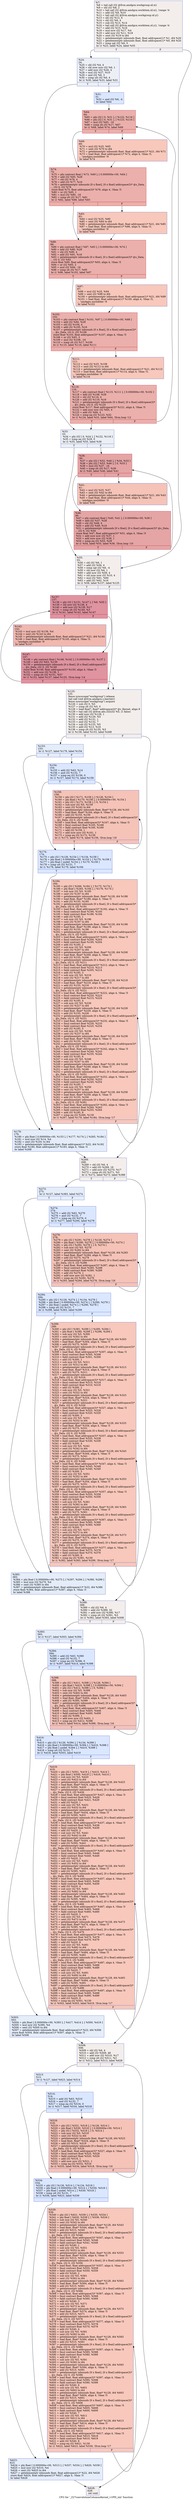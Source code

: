 digraph "CFG for '_Z27convolutionColumnsKernel_v1PfS_iiiii' function" {
	label="CFG for '_Z27convolutionColumnsKernel_v1PfS_iiiii' function";

	Node0x6217660 [shape=record,color="#3d50c3ff", style=filled, fillcolor="#e5d8d170",label="{%7:\l  %8 = tail call i32 @llvm.amdgcn.workgroup.id.x()\l  %9 = shl i32 %8, 2\l  %10 = tail call i32 @llvm.amdgcn.workitem.id.x(), !range !4\l  %11 = add i32 %9, %10\l  %12 = tail call i32 @llvm.amdgcn.workgroup.id.y()\l  %13 = shl i32 %12, 6\l  %14 = shl i32 %6, 4\l  %15 = sub i32 %13, %14\l  %16 = tail call i32 @llvm.amdgcn.workitem.id.y(), !range !4\l  %17 = add i32 %15, %16\l  %18 = mul nsw i32 %17, %4\l  %19 = add nsw i32 %11, %18\l  %20 = sext i32 %19 to i64\l  %21 = getelementptr inbounds float, float addrspace(1)* %1, i64 %20\l  %22 = getelementptr inbounds float, float addrspace(1)* %0, i64 %20\l  %23 = icmp sgt i32 %6, 0\l  br i1 %23, label %24, label %55\l|{<s0>T|<s1>F}}"];
	Node0x6217660:s0 -> Node0x62197a0;
	Node0x6217660:s1 -> Node0x6219830;
	Node0x62197a0 [shape=record,color="#3d50c3ff", style=filled, fillcolor="#d4dbe670",label="{%24:\l24:                                               \l  %25 = shl i32 %4, 4\l  %26 = shl nuw nsw i32 %6, 1\l  %27 = add nsw i32 %26, 4\l  %28 = mul i32 %27, %10\l  %29 = and i32 %6, 3\l  %30 = icmp ult i32 %6, 4\l  br i1 %30, label %33, label %31\l|{<s0>T|<s1>F}}"];
	Node0x62197a0:s0 -> Node0x6219d30;
	Node0x62197a0:s1 -> Node0x6219d80;
	Node0x6219d80 [shape=record,color="#3d50c3ff", style=filled, fillcolor="#aec9fc70",label="{%31:\l31:                                               \l  %32 = and i32 %6, -4\l  br label %64\l}"];
	Node0x6219d80 -> Node0x6219330;
	Node0x6219d30 [shape=record,color="#3d50c3ff", style=filled, fillcolor="#d4dbe670",label="{%33:\l33:                                               \l  %34 = phi i32 [ 0, %24 ], [ %122, %116 ]\l  %35 = icmp eq i32 %29, 0\l  br i1 %35, label %55, label %36\l|{<s0>T|<s1>F}}"];
	Node0x6219d30:s0 -> Node0x6219830;
	Node0x6219d30:s1 -> Node0x621a360;
	Node0x621a360 [shape=record,color="#b70d28ff", style=filled, fillcolor="#c5333470",label="{%36:\l36:                                               \l  %37 = phi i32 [ %52, %46 ], [ %34, %33 ]\l  %38 = phi i32 [ %53, %46 ], [ 0, %33 ]\l  %39 = mul i32 %37, -16\l  %40 = icmp slt i32 %17, %39\l  br i1 %40, label %46, label %41\l|{<s0>T|<s1>F}}"];
	Node0x621a360:s0 -> Node0x621a4d0;
	Node0x621a360:s1 -> Node0x621a880;
	Node0x621a880 [shape=record,color="#3d50c3ff", style=filled, fillcolor="#e8765c70",label="{%41:\l41:                                               \l  %42 = mul i32 %25, %37\l  %43 = sext i32 %42 to i64\l  %44 = getelementptr inbounds float, float addrspace(1)* %21, i64 %43\l  %45 = load float, float addrspace(1)* %44, align 4, !tbaa !5,\l... !amdgpu.noclobber !9\l  br label %46\l}"];
	Node0x621a880 -> Node0x621a4d0;
	Node0x621a4d0 [shape=record,color="#b70d28ff", style=filled, fillcolor="#c5333470",label="{%46:\l46:                                               \l  %47 = phi contract float [ %45, %41 ], [ 0.000000e+00, %36 ]\l  %48 = add i32 %37, %28\l  %49 = shl i32 %48, 4\l  %50 = add i32 %49, %16\l  %51 = getelementptr inbounds [0 x float], [0 x float] addrspace(3)* @s_Data,\l... i32 0, i32 %50\l  store float %47, float addrspace(3)* %51, align 4, !tbaa !5\l  %52 = add nuw nsw i32 %37, 1\l  %53 = add nuw nsw i32 %38, 1\l  %54 = icmp eq i32 %53, %29\l  br i1 %54, label %55, label %36, !llvm.loop !10\l|{<s0>T|<s1>F}}"];
	Node0x621a4d0:s0 -> Node0x6219830;
	Node0x621a4d0:s1 -> Node0x621a360;
	Node0x6219830 [shape=record,color="#3d50c3ff", style=filled, fillcolor="#e5d8d170",label="{%55:\l55:                                               \l  %56 = shl i32 %6, 1\l  %57 = add i32 %56, 4\l  %58 = icmp sgt i32 %6, -4\l  %59 = shl nsw i32 %6, 1\l  %60 = add nsw i32 %59, 4\l  %61 = shl nuw nsw i32 %10, 4\l  %62 = mul i32 %61, %60\l  %63 = add i32 %62, %16\l  br i1 %58, label %137, label %125\l|{<s0>T|<s1>F}}"];
	Node0x6219830:s0 -> Node0x621caa0;
	Node0x6219830:s1 -> Node0x621caf0;
	Node0x6219330 [shape=record,color="#b70d28ff", style=filled, fillcolor="#d24b4070",label="{%64:\l64:                                               \l  %65 = phi i32 [ 0, %31 ], [ %122, %116 ]\l  %66 = phi i32 [ 0, %31 ], [ %123, %116 ]\l  %67 = mul i32 %65, -16\l  %68 = icmp slt i32 %17, %67\l  br i1 %68, label %74, label %69\l|{<s0>T|<s1>F}}"];
	Node0x6219330:s0 -> Node0x621d0d0;
	Node0x6219330:s1 -> Node0x621d160;
	Node0x621d160 [shape=record,color="#3d50c3ff", style=filled, fillcolor="#ed836670",label="{%69:\l69:                                               \l  %70 = mul i32 %25, %65\l  %71 = sext i32 %70 to i64\l  %72 = getelementptr inbounds float, float addrspace(1)* %21, i64 %71\l  %73 = load float, float addrspace(1)* %72, align 4, !tbaa !5,\l... !amdgpu.noclobber !9\l  br label %74\l}"];
	Node0x621d160 -> Node0x621d0d0;
	Node0x621d0d0 [shape=record,color="#b70d28ff", style=filled, fillcolor="#d24b4070",label="{%74:\l74:                                               \l  %75 = phi contract float [ %73, %69 ], [ 0.000000e+00, %64 ]\l  %76 = add i32 %65, %28\l  %77 = shl i32 %76, 4\l  %78 = add i32 %77, %16\l  %79 = getelementptr inbounds [0 x float], [0 x float] addrspace(3)* @s_Data,\l... i32 0, i32 %78\l  store float %75, float addrspace(3)* %79, align 4, !tbaa !5\l  %80 = or i32 %65, 1\l  %81 = mul i32 %80, -16\l  %82 = icmp slt i32 %17, %81\l  br i1 %82, label %88, label %83\l|{<s0>T|<s1>F}}"];
	Node0x621d0d0:s0 -> Node0x621e090;
	Node0x621d0d0:s1 -> Node0x621e0e0;
	Node0x621e0e0 [shape=record,color="#3d50c3ff", style=filled, fillcolor="#ed836670",label="{%83:\l83:                                               \l  %84 = mul i32 %25, %80\l  %85 = sext i32 %84 to i64\l  %86 = getelementptr inbounds float, float addrspace(1)* %21, i64 %85\l  %87 = load float, float addrspace(1)* %86, align 4, !tbaa !5,\l... !amdgpu.noclobber !9\l  br label %88\l}"];
	Node0x621e0e0 -> Node0x621e090;
	Node0x621e090 [shape=record,color="#b70d28ff", style=filled, fillcolor="#d24b4070",label="{%88:\l88:                                               \l  %89 = phi contract float [ %87, %83 ], [ 0.000000e+00, %74 ]\l  %90 = add i32 %80, %28\l  %91 = shl i32 %90, 4\l  %92 = add i32 %91, %16\l  %93 = getelementptr inbounds [0 x float], [0 x float] addrspace(3)* @s_Data,\l... i32 0, i32 %92\l  store float %89, float addrspace(3)* %93, align 4, !tbaa !5\l  %94 = or i32 %65, 2\l  %95 = mul i32 %94, -16\l  %96 = icmp slt i32 %17, %95\l  br i1 %96, label %102, label %97\l|{<s0>T|<s1>F}}"];
	Node0x621e090:s0 -> Node0x621ea00;
	Node0x621e090:s1 -> Node0x621ea50;
	Node0x621ea50 [shape=record,color="#3d50c3ff", style=filled, fillcolor="#ed836670",label="{%97:\l97:                                               \l  %98 = mul i32 %25, %94\l  %99 = sext i32 %98 to i64\l  %100 = getelementptr inbounds float, float addrspace(1)* %21, i64 %99\l  %101 = load float, float addrspace(1)* %100, align 4, !tbaa !5,\l... !amdgpu.noclobber !9\l  br label %102\l}"];
	Node0x621ea50 -> Node0x621ea00;
	Node0x621ea00 [shape=record,color="#b70d28ff", style=filled, fillcolor="#d24b4070",label="{%102:\l102:                                              \l  %103 = phi contract float [ %101, %97 ], [ 0.000000e+00, %88 ]\l  %104 = add i32 %94, %28\l  %105 = shl i32 %104, 4\l  %106 = add i32 %105, %16\l  %107 = getelementptr inbounds [0 x float], [0 x float] addrspace(3)*\l... @s_Data, i32 0, i32 %106\l  store float %103, float addrspace(3)* %107, align 4, !tbaa !5\l  %108 = or i32 %65, 3\l  %109 = mul i32 %108, -16\l  %110 = icmp slt i32 %17, %109\l  br i1 %110, label %116, label %111\l|{<s0>T|<s1>F}}"];
	Node0x621ea00:s0 -> Node0x621a190;
	Node0x621ea00:s1 -> Node0x621f370;
	Node0x621f370 [shape=record,color="#3d50c3ff", style=filled, fillcolor="#ed836670",label="{%111:\l111:                                              \l  %112 = mul i32 %25, %108\l  %113 = sext i32 %112 to i64\l  %114 = getelementptr inbounds float, float addrspace(1)* %21, i64 %113\l  %115 = load float, float addrspace(1)* %114, align 4, !tbaa !5,\l... !amdgpu.noclobber !9\l  br label %116\l}"];
	Node0x621f370 -> Node0x621a190;
	Node0x621a190 [shape=record,color="#b70d28ff", style=filled, fillcolor="#d24b4070",label="{%116:\l116:                                              \l  %117 = phi contract float [ %115, %111 ], [ 0.000000e+00, %102 ]\l  %118 = add i32 %108, %28\l  %119 = shl i32 %118, 4\l  %120 = add i32 %119, %16\l  %121 = getelementptr inbounds [0 x float], [0 x float] addrspace(3)*\l... @s_Data, i32 0, i32 %120\l  store float %117, float addrspace(3)* %121, align 4, !tbaa !5\l  %122 = add nuw nsw i32 %65, 4\l  %123 = add i32 %66, 4\l  %124 = icmp eq i32 %123, %32\l  br i1 %124, label %33, label %64, !llvm.loop !12\l|{<s0>T|<s1>F}}"];
	Node0x621a190:s0 -> Node0x6219d30;
	Node0x621a190:s1 -> Node0x6219330;
	Node0x621caf0 [shape=record,color="#3d50c3ff", style=filled, fillcolor="#e5d8d170",label="{%125:\l125:                                              \l  fence syncscope(\"workgroup\") release\l  tail call void @llvm.amdgcn.s.barrier()\l  fence syncscope(\"workgroup\") acquire\l  %126 = sub i32 0, %5\l  %127 = icmp slt i32 %5, 0\l  %128 = load float*, float* addrspace(4)* @c_Kernel, align 8\l  %129 = tail call i32 @llvm.abs.i32(i32 %5, i1 false)\l  %130 = add nuw i32 %129, 1\l  %131 = add i32 %129, %5\l  %132 = add i32 %131, 1\l  %133 = and i32 %132, 7\l  %134 = sub i32 %133, %5\l  %135 = add i32 %13, %16\l  %136 = icmp slt i32 %135, %3\l  br i1 %136, label %153, label %268\l|{<s0>T|<s1>F}}"];
	Node0x621caf0:s0 -> Node0x621cff0;
	Node0x621caf0:s1 -> Node0x6220bf0;
	Node0x621caa0 [shape=record,color="#b70d28ff", style=filled, fillcolor="#b70d2870",label="{%137:\l137:                                              \l  %138 = phi i32 [ %151, %147 ], [ %6, %55 ]\l  %139 = shl nsw i32 %138, 4\l  %140 = add nsw i32 %139, %17\l  %141 = icmp slt i32 %140, %3\l  br i1 %141, label %142, label %147\l|{<s0>T|<s1>F}}"];
	Node0x621caa0:s0 -> Node0x6221050;
	Node0x621caa0:s1 -> Node0x6220d60;
	Node0x6221050 [shape=record,color="#3d50c3ff", style=filled, fillcolor="#dc5d4a70",label="{%142:\l142:                                              \l  %143 = mul nsw i32 %139, %4\l  %144 = sext i32 %143 to i64\l  %145 = getelementptr inbounds float, float addrspace(1)* %21, i64 %144\l  %146 = load float, float addrspace(1)* %145, align 4, !tbaa !5,\l... !amdgpu.noclobber !9\l  br label %147\l}"];
	Node0x6221050 -> Node0x6220d60;
	Node0x6220d60 [shape=record,color="#b70d28ff", style=filled, fillcolor="#b70d2870",label="{%147:\l147:                                              \l  %148 = phi contract float [ %146, %142 ], [ 0.000000e+00, %137 ]\l  %149 = add i32 %63, %139\l  %150 = getelementptr inbounds [0 x float], [0 x float] addrspace(3)*\l... @s_Data, i32 0, i32 %149\l  store float %148, float addrspace(3)* %150, align 4, !tbaa !5\l  %151 = add nsw i32 %138, 1\l  %152 = icmp slt i32 %151, %57\l  br i1 %152, label %137, label %125, !llvm.loop !14\l|{<s0>T|<s1>F}}"];
	Node0x6220d60:s0 -> Node0x621caa0;
	Node0x6220d60:s1 -> Node0x621caf0;
	Node0x621cff0 [shape=record,color="#3d50c3ff", style=filled, fillcolor="#c5d6f270",label="{%153:\l153:                                              \l  br i1 %127, label %179, label %154\l|{<s0>T|<s1>F}}"];
	Node0x621cff0:s0 -> Node0x62219d0;
	Node0x621cff0:s1 -> Node0x6221a20;
	Node0x6221a20 [shape=record,color="#3d50c3ff", style=filled, fillcolor="#aec9fc70",label="{%154:\l154:                                              \l  %155 = add i32 %63, %14\l  %156 = and i32 %132, 7\l  %157 = icmp eq i32 %156, 0\l  br i1 %157, label %174, label %158\l|{<s0>T|<s1>F}}"];
	Node0x6221a20:s0 -> Node0x6221d10;
	Node0x6221a20:s1 -> Node0x6221d60;
	Node0x6221d60 [shape=record,color="#3d50c3ff", style=filled, fillcolor="#e8765c70",label="{%158:\l158:                                              \l  %159 = phi i32 [ %171, %158 ], [ %126, %154 ]\l  %160 = phi float [ %170, %158 ], [ 0.000000e+00, %154 ]\l  %161 = phi i32 [ %172, %158 ], [ 0, %154 ]\l  %162 = sub nsw i32 %5, %159\l  %163 = sext i32 %162 to i64\l  %164 = getelementptr inbounds float, float* %128, i64 %163\l  %165 = load float, float* %164, align 4, !tbaa !5\l  %166 = add i32 %155, %159\l  %167 = getelementptr inbounds [0 x float], [0 x float] addrspace(3)*\l... @s_Data, i32 0, i32 %166\l  %168 = load float, float addrspace(3)* %167, align 4, !tbaa !5\l  %169 = fmul contract float %165, %168\l  %170 = fadd contract float %160, %169\l  %171 = add i32 %159, 1\l  %172 = add nuw nsw i32 %161, 1\l  %173 = icmp eq i32 %172, %156\l  br i1 %173, label %174, label %158, !llvm.loop !16\l|{<s0>T|<s1>F}}"];
	Node0x6221d60:s0 -> Node0x6221d10;
	Node0x6221d60:s1 -> Node0x6221d60;
	Node0x6221d10 [shape=record,color="#3d50c3ff", style=filled, fillcolor="#aec9fc70",label="{%174:\l174:                                              \l  %175 = phi i32 [ %126, %154 ], [ %134, %158 ]\l  %176 = phi float [ 0.000000e+00, %154 ], [ %170, %158 ]\l  %177 = phi float [ undef, %154 ], [ %170, %158 ]\l  %178 = icmp ult i32 %131, 7\l  br i1 %178, label %179, label %184\l|{<s0>T|<s1>F}}"];
	Node0x6221d10:s0 -> Node0x62219d0;
	Node0x6221d10:s1 -> Node0x6222fe0;
	Node0x62219d0 [shape=record,color="#3d50c3ff", style=filled, fillcolor="#c5d6f270",label="{%179:\l179:                                              \l  %180 = phi float [ 0.000000e+00, %153 ], [ %177, %174 ], [ %265, %184 ]\l  %181 = mul nsw i32 %14, %4\l  %182 = sext i32 %181 to i64\l  %183 = getelementptr inbounds float, float addrspace(1)* %22, i64 %182\l  store float %180, float addrspace(1)* %183, align 4, !tbaa !5\l  br label %268\l}"];
	Node0x62219d0 -> Node0x6220bf0;
	Node0x6222fe0 [shape=record,color="#3d50c3ff", style=filled, fillcolor="#ed836670",label="{%184:\l184:                                              \l  %185 = phi i32 [ %266, %184 ], [ %175, %174 ]\l  %186 = phi float [ %265, %184 ], [ %176, %174 ]\l  %187 = sub nsw i32 %5, %185\l  %188 = sext i32 %187 to i64\l  %189 = getelementptr inbounds float, float* %128, i64 %188\l  %190 = load float, float* %189, align 4, !tbaa !5\l  %191 = add i32 %155, %185\l  %192 = getelementptr inbounds [0 x float], [0 x float] addrspace(3)*\l... @s_Data, i32 0, i32 %191\l  %193 = load float, float addrspace(3)* %192, align 4, !tbaa !5\l  %194 = fmul contract float %190, %193\l  %195 = fadd contract float %186, %194\l  %196 = add i32 %185, 1\l  %197 = sub nsw i32 %5, %196\l  %198 = sext i32 %197 to i64\l  %199 = getelementptr inbounds float, float* %128, i64 %198\l  %200 = load float, float* %199, align 4, !tbaa !5\l  %201 = add i32 %155, %196\l  %202 = getelementptr inbounds [0 x float], [0 x float] addrspace(3)*\l... @s_Data, i32 0, i32 %201\l  %203 = load float, float addrspace(3)* %202, align 4, !tbaa !5\l  %204 = fmul contract float %200, %203\l  %205 = fadd contract float %195, %204\l  %206 = add i32 %185, 2\l  %207 = sub nsw i32 %5, %206\l  %208 = sext i32 %207 to i64\l  %209 = getelementptr inbounds float, float* %128, i64 %208\l  %210 = load float, float* %209, align 4, !tbaa !5\l  %211 = add i32 %155, %206\l  %212 = getelementptr inbounds [0 x float], [0 x float] addrspace(3)*\l... @s_Data, i32 0, i32 %211\l  %213 = load float, float addrspace(3)* %212, align 4, !tbaa !5\l  %214 = fmul contract float %210, %213\l  %215 = fadd contract float %205, %214\l  %216 = add i32 %185, 3\l  %217 = sub nsw i32 %5, %216\l  %218 = sext i32 %217 to i64\l  %219 = getelementptr inbounds float, float* %128, i64 %218\l  %220 = load float, float* %219, align 4, !tbaa !5\l  %221 = add i32 %155, %216\l  %222 = getelementptr inbounds [0 x float], [0 x float] addrspace(3)*\l... @s_Data, i32 0, i32 %221\l  %223 = load float, float addrspace(3)* %222, align 4, !tbaa !5\l  %224 = fmul contract float %220, %223\l  %225 = fadd contract float %215, %224\l  %226 = add i32 %185, 4\l  %227 = sub nsw i32 %5, %226\l  %228 = sext i32 %227 to i64\l  %229 = getelementptr inbounds float, float* %128, i64 %228\l  %230 = load float, float* %229, align 4, !tbaa !5\l  %231 = add i32 %155, %226\l  %232 = getelementptr inbounds [0 x float], [0 x float] addrspace(3)*\l... @s_Data, i32 0, i32 %231\l  %233 = load float, float addrspace(3)* %232, align 4, !tbaa !5\l  %234 = fmul contract float %230, %233\l  %235 = fadd contract float %225, %234\l  %236 = add i32 %185, 5\l  %237 = sub nsw i32 %5, %236\l  %238 = sext i32 %237 to i64\l  %239 = getelementptr inbounds float, float* %128, i64 %238\l  %240 = load float, float* %239, align 4, !tbaa !5\l  %241 = add i32 %155, %236\l  %242 = getelementptr inbounds [0 x float], [0 x float] addrspace(3)*\l... @s_Data, i32 0, i32 %241\l  %243 = load float, float addrspace(3)* %242, align 4, !tbaa !5\l  %244 = fmul contract float %240, %243\l  %245 = fadd contract float %235, %244\l  %246 = add i32 %185, 6\l  %247 = sub nsw i32 %5, %246\l  %248 = sext i32 %247 to i64\l  %249 = getelementptr inbounds float, float* %128, i64 %248\l  %250 = load float, float* %249, align 4, !tbaa !5\l  %251 = add i32 %155, %246\l  %252 = getelementptr inbounds [0 x float], [0 x float] addrspace(3)*\l... @s_Data, i32 0, i32 %251\l  %253 = load float, float addrspace(3)* %252, align 4, !tbaa !5\l  %254 = fmul contract float %250, %253\l  %255 = fadd contract float %245, %254\l  %256 = add i32 %185, 7\l  %257 = sub nsw i32 %5, %256\l  %258 = sext i32 %257 to i64\l  %259 = getelementptr inbounds float, float* %128, i64 %258\l  %260 = load float, float* %259, align 4, !tbaa !5\l  %261 = add i32 %155, %256\l  %262 = getelementptr inbounds [0 x float], [0 x float] addrspace(3)*\l... @s_Data, i32 0, i32 %261\l  %263 = load float, float addrspace(3)* %262, align 4, !tbaa !5\l  %264 = fmul contract float %260, %263\l  %265 = fadd contract float %255, %264\l  %266 = add i32 %185, 8\l  %267 = icmp eq i32 %266, %130\l  br i1 %267, label %179, label %184, !llvm.loop !17\l|{<s0>T|<s1>F}}"];
	Node0x6222fe0:s0 -> Node0x62219d0;
	Node0x6222fe0:s1 -> Node0x6222fe0;
	Node0x6220bf0 [shape=record,color="#3d50c3ff", style=filled, fillcolor="#e5d8d170",label="{%268:\l268:                                              \l  %269 = shl i32 %6, 4\l  %270 = add i32 %269, 16\l  %271 = add nsw i32 %270, %17\l  %272 = icmp slt i32 %271, %3\l  br i1 %272, label %273, label %388\l|{<s0>T|<s1>F}}"];
	Node0x6220bf0:s0 -> Node0x6226df0;
	Node0x6220bf0:s1 -> Node0x6226e40;
	Node0x6226df0 [shape=record,color="#3d50c3ff", style=filled, fillcolor="#c5d6f270",label="{%273:\l273:                                              \l  br i1 %127, label %383, label %274\l|{<s0>T|<s1>F}}"];
	Node0x6226df0:s0 -> Node0x6226f80;
	Node0x6226df0:s1 -> Node0x6226fd0;
	Node0x6226fd0 [shape=record,color="#3d50c3ff", style=filled, fillcolor="#aec9fc70",label="{%274:\l274:                                              \l  %275 = add i32 %63, %270\l  %276 = and i32 %132, 7\l  %277 = icmp eq i32 %276, 0\l  br i1 %277, label %294, label %278\l|{<s0>T|<s1>F}}"];
	Node0x6226fd0:s0 -> Node0x62272c0;
	Node0x6226fd0:s1 -> Node0x6227310;
	Node0x6227310 [shape=record,color="#3d50c3ff", style=filled, fillcolor="#e8765c70",label="{%278:\l278:                                              \l  %279 = phi i32 [ %291, %278 ], [ %126, %274 ]\l  %280 = phi float [ %290, %278 ], [ 0.000000e+00, %274 ]\l  %281 = phi i32 [ %292, %278 ], [ 0, %274 ]\l  %282 = sub nsw i32 %5, %279\l  %283 = sext i32 %282 to i64\l  %284 = getelementptr inbounds float, float* %128, i64 %283\l  %285 = load float, float* %284, align 4, !tbaa !5\l  %286 = add i32 %275, %279\l  %287 = getelementptr inbounds [0 x float], [0 x float] addrspace(3)*\l... @s_Data, i32 0, i32 %286\l  %288 = load float, float addrspace(3)* %287, align 4, !tbaa !5\l  %289 = fmul contract float %285, %288\l  %290 = fadd contract float %280, %289\l  %291 = add i32 %279, 1\l  %292 = add nuw nsw i32 %281, 1\l  %293 = icmp eq i32 %292, %276\l  br i1 %293, label %294, label %278, !llvm.loop !16\l|{<s0>T|<s1>F}}"];
	Node0x6227310:s0 -> Node0x62272c0;
	Node0x6227310:s1 -> Node0x6227310;
	Node0x62272c0 [shape=record,color="#3d50c3ff", style=filled, fillcolor="#aec9fc70",label="{%294:\l294:                                              \l  %295 = phi i32 [ %126, %274 ], [ %134, %278 ]\l  %296 = phi float [ 0.000000e+00, %274 ], [ %290, %278 ]\l  %297 = phi float [ undef, %274 ], [ %290, %278 ]\l  %298 = icmp ult i32 %131, 7\l  br i1 %298, label %383, label %299\l|{<s0>T|<s1>F}}"];
	Node0x62272c0:s0 -> Node0x6226f80;
	Node0x62272c0:s1 -> Node0x62286c0;
	Node0x62286c0 [shape=record,color="#3d50c3ff", style=filled, fillcolor="#ed836670",label="{%299:\l299:                                              \l  %300 = phi i32 [ %381, %299 ], [ %295, %294 ]\l  %301 = phi float [ %380, %299 ], [ %296, %294 ]\l  %302 = sub nsw i32 %5, %300\l  %303 = sext i32 %302 to i64\l  %304 = getelementptr inbounds float, float* %128, i64 %303\l  %305 = load float, float* %304, align 4, !tbaa !5\l  %306 = add i32 %275, %300\l  %307 = getelementptr inbounds [0 x float], [0 x float] addrspace(3)*\l... @s_Data, i32 0, i32 %306\l  %308 = load float, float addrspace(3)* %307, align 4, !tbaa !5\l  %309 = fmul contract float %305, %308\l  %310 = fadd contract float %301, %309\l  %311 = add i32 %300, 1\l  %312 = sub nsw i32 %5, %311\l  %313 = sext i32 %312 to i64\l  %314 = getelementptr inbounds float, float* %128, i64 %313\l  %315 = load float, float* %314, align 4, !tbaa !5\l  %316 = add i32 %275, %311\l  %317 = getelementptr inbounds [0 x float], [0 x float] addrspace(3)*\l... @s_Data, i32 0, i32 %316\l  %318 = load float, float addrspace(3)* %317, align 4, !tbaa !5\l  %319 = fmul contract float %315, %318\l  %320 = fadd contract float %310, %319\l  %321 = add i32 %300, 2\l  %322 = sub nsw i32 %5, %321\l  %323 = sext i32 %322 to i64\l  %324 = getelementptr inbounds float, float* %128, i64 %323\l  %325 = load float, float* %324, align 4, !tbaa !5\l  %326 = add i32 %275, %321\l  %327 = getelementptr inbounds [0 x float], [0 x float] addrspace(3)*\l... @s_Data, i32 0, i32 %326\l  %328 = load float, float addrspace(3)* %327, align 4, !tbaa !5\l  %329 = fmul contract float %325, %328\l  %330 = fadd contract float %320, %329\l  %331 = add i32 %300, 3\l  %332 = sub nsw i32 %5, %331\l  %333 = sext i32 %332 to i64\l  %334 = getelementptr inbounds float, float* %128, i64 %333\l  %335 = load float, float* %334, align 4, !tbaa !5\l  %336 = add i32 %275, %331\l  %337 = getelementptr inbounds [0 x float], [0 x float] addrspace(3)*\l... @s_Data, i32 0, i32 %336\l  %338 = load float, float addrspace(3)* %337, align 4, !tbaa !5\l  %339 = fmul contract float %335, %338\l  %340 = fadd contract float %330, %339\l  %341 = add i32 %300, 4\l  %342 = sub nsw i32 %5, %341\l  %343 = sext i32 %342 to i64\l  %344 = getelementptr inbounds float, float* %128, i64 %343\l  %345 = load float, float* %344, align 4, !tbaa !5\l  %346 = add i32 %275, %341\l  %347 = getelementptr inbounds [0 x float], [0 x float] addrspace(3)*\l... @s_Data, i32 0, i32 %346\l  %348 = load float, float addrspace(3)* %347, align 4, !tbaa !5\l  %349 = fmul contract float %345, %348\l  %350 = fadd contract float %340, %349\l  %351 = add i32 %300, 5\l  %352 = sub nsw i32 %5, %351\l  %353 = sext i32 %352 to i64\l  %354 = getelementptr inbounds float, float* %128, i64 %353\l  %355 = load float, float* %354, align 4, !tbaa !5\l  %356 = add i32 %275, %351\l  %357 = getelementptr inbounds [0 x float], [0 x float] addrspace(3)*\l... @s_Data, i32 0, i32 %356\l  %358 = load float, float addrspace(3)* %357, align 4, !tbaa !5\l  %359 = fmul contract float %355, %358\l  %360 = fadd contract float %350, %359\l  %361 = add i32 %300, 6\l  %362 = sub nsw i32 %5, %361\l  %363 = sext i32 %362 to i64\l  %364 = getelementptr inbounds float, float* %128, i64 %363\l  %365 = load float, float* %364, align 4, !tbaa !5\l  %366 = add i32 %275, %361\l  %367 = getelementptr inbounds [0 x float], [0 x float] addrspace(3)*\l... @s_Data, i32 0, i32 %366\l  %368 = load float, float addrspace(3)* %367, align 4, !tbaa !5\l  %369 = fmul contract float %365, %368\l  %370 = fadd contract float %360, %369\l  %371 = add i32 %300, 7\l  %372 = sub nsw i32 %5, %371\l  %373 = sext i32 %372 to i64\l  %374 = getelementptr inbounds float, float* %128, i64 %373\l  %375 = load float, float* %374, align 4, !tbaa !5\l  %376 = add i32 %275, %371\l  %377 = getelementptr inbounds [0 x float], [0 x float] addrspace(3)*\l... @s_Data, i32 0, i32 %376\l  %378 = load float, float addrspace(3)* %377, align 4, !tbaa !5\l  %379 = fmul contract float %375, %378\l  %380 = fadd contract float %370, %379\l  %381 = add i32 %300, 8\l  %382 = icmp eq i32 %381, %130\l  br i1 %382, label %383, label %299, !llvm.loop !17\l|{<s0>T|<s1>F}}"];
	Node0x62286c0:s0 -> Node0x6226f80;
	Node0x62286c0:s1 -> Node0x62286c0;
	Node0x6226f80 [shape=record,color="#3d50c3ff", style=filled, fillcolor="#c5d6f270",label="{%383:\l383:                                              \l  %384 = phi float [ 0.000000e+00, %273 ], [ %297, %294 ], [ %380, %299 ]\l  %385 = mul nsw i32 %270, %4\l  %386 = sext i32 %385 to i64\l  %387 = getelementptr inbounds float, float addrspace(1)* %22, i64 %386\l  store float %384, float addrspace(1)* %387, align 4, !tbaa !5\l  br label %388\l}"];
	Node0x6226f80 -> Node0x6226e40;
	Node0x6226e40 [shape=record,color="#3d50c3ff", style=filled, fillcolor="#e5d8d170",label="{%388:\l388:                                              \l  %389 = shl i32 %6, 4\l  %390 = add i32 %389, 32\l  %391 = add nsw i32 %390, %17\l  %392 = icmp slt i32 %391, %3\l  br i1 %392, label %393, label %508\l|{<s0>T|<s1>F}}"];
	Node0x6226e40:s0 -> Node0x622d280;
	Node0x6226e40:s1 -> Node0x622d2d0;
	Node0x622d280 [shape=record,color="#3d50c3ff", style=filled, fillcolor="#c5d6f270",label="{%393:\l393:                                              \l  br i1 %127, label %503, label %394\l|{<s0>T|<s1>F}}"];
	Node0x622d280:s0 -> Node0x622d3d0;
	Node0x622d280:s1 -> Node0x622d420;
	Node0x622d420 [shape=record,color="#3d50c3ff", style=filled, fillcolor="#aec9fc70",label="{%394:\l394:                                              \l  %395 = add i32 %63, %390\l  %396 = and i32 %132, 7\l  %397 = icmp eq i32 %396, 0\l  br i1 %397, label %414, label %398\l|{<s0>T|<s1>F}}"];
	Node0x622d420:s0 -> Node0x622d6d0;
	Node0x622d420:s1 -> Node0x622d720;
	Node0x622d720 [shape=record,color="#3d50c3ff", style=filled, fillcolor="#e8765c70",label="{%398:\l398:                                              \l  %399 = phi i32 [ %411, %398 ], [ %126, %394 ]\l  %400 = phi float [ %410, %398 ], [ 0.000000e+00, %394 ]\l  %401 = phi i32 [ %412, %398 ], [ 0, %394 ]\l  %402 = sub nsw i32 %5, %399\l  %403 = sext i32 %402 to i64\l  %404 = getelementptr inbounds float, float* %128, i64 %403\l  %405 = load float, float* %404, align 4, !tbaa !5\l  %406 = add i32 %395, %399\l  %407 = getelementptr inbounds [0 x float], [0 x float] addrspace(3)*\l... @s_Data, i32 0, i32 %406\l  %408 = load float, float addrspace(3)* %407, align 4, !tbaa !5\l  %409 = fmul contract float %405, %408\l  %410 = fadd contract float %400, %409\l  %411 = add i32 %399, 1\l  %412 = add nuw nsw i32 %401, 1\l  %413 = icmp eq i32 %412, %396\l  br i1 %413, label %414, label %398, !llvm.loop !16\l|{<s0>T|<s1>F}}"];
	Node0x622d720:s0 -> Node0x622d6d0;
	Node0x622d720:s1 -> Node0x622d720;
	Node0x622d6d0 [shape=record,color="#3d50c3ff", style=filled, fillcolor="#aec9fc70",label="{%414:\l414:                                              \l  %415 = phi i32 [ %126, %394 ], [ %134, %398 ]\l  %416 = phi float [ 0.000000e+00, %394 ], [ %410, %398 ]\l  %417 = phi float [ undef, %394 ], [ %410, %398 ]\l  %418 = icmp ult i32 %131, 7\l  br i1 %418, label %503, label %419\l|{<s0>T|<s1>F}}"];
	Node0x622d6d0:s0 -> Node0x622d3d0;
	Node0x622d6d0:s1 -> Node0x622e500;
	Node0x622e500 [shape=record,color="#3d50c3ff", style=filled, fillcolor="#ed836670",label="{%419:\l419:                                              \l  %420 = phi i32 [ %501, %419 ], [ %415, %414 ]\l  %421 = phi float [ %500, %419 ], [ %416, %414 ]\l  %422 = sub nsw i32 %5, %420\l  %423 = sext i32 %422 to i64\l  %424 = getelementptr inbounds float, float* %128, i64 %423\l  %425 = load float, float* %424, align 4, !tbaa !5\l  %426 = add i32 %395, %420\l  %427 = getelementptr inbounds [0 x float], [0 x float] addrspace(3)*\l... @s_Data, i32 0, i32 %426\l  %428 = load float, float addrspace(3)* %427, align 4, !tbaa !5\l  %429 = fmul contract float %425, %428\l  %430 = fadd contract float %421, %429\l  %431 = add i32 %420, 1\l  %432 = sub nsw i32 %5, %431\l  %433 = sext i32 %432 to i64\l  %434 = getelementptr inbounds float, float* %128, i64 %433\l  %435 = load float, float* %434, align 4, !tbaa !5\l  %436 = add i32 %395, %431\l  %437 = getelementptr inbounds [0 x float], [0 x float] addrspace(3)*\l... @s_Data, i32 0, i32 %436\l  %438 = load float, float addrspace(3)* %437, align 4, !tbaa !5\l  %439 = fmul contract float %435, %438\l  %440 = fadd contract float %430, %439\l  %441 = add i32 %420, 2\l  %442 = sub nsw i32 %5, %441\l  %443 = sext i32 %442 to i64\l  %444 = getelementptr inbounds float, float* %128, i64 %443\l  %445 = load float, float* %444, align 4, !tbaa !5\l  %446 = add i32 %395, %441\l  %447 = getelementptr inbounds [0 x float], [0 x float] addrspace(3)*\l... @s_Data, i32 0, i32 %446\l  %448 = load float, float addrspace(3)* %447, align 4, !tbaa !5\l  %449 = fmul contract float %445, %448\l  %450 = fadd contract float %440, %449\l  %451 = add i32 %420, 3\l  %452 = sub nsw i32 %5, %451\l  %453 = sext i32 %452 to i64\l  %454 = getelementptr inbounds float, float* %128, i64 %453\l  %455 = load float, float* %454, align 4, !tbaa !5\l  %456 = add i32 %395, %451\l  %457 = getelementptr inbounds [0 x float], [0 x float] addrspace(3)*\l... @s_Data, i32 0, i32 %456\l  %458 = load float, float addrspace(3)* %457, align 4, !tbaa !5\l  %459 = fmul contract float %455, %458\l  %460 = fadd contract float %450, %459\l  %461 = add i32 %420, 4\l  %462 = sub nsw i32 %5, %461\l  %463 = sext i32 %462 to i64\l  %464 = getelementptr inbounds float, float* %128, i64 %463\l  %465 = load float, float* %464, align 4, !tbaa !5\l  %466 = add i32 %395, %461\l  %467 = getelementptr inbounds [0 x float], [0 x float] addrspace(3)*\l... @s_Data, i32 0, i32 %466\l  %468 = load float, float addrspace(3)* %467, align 4, !tbaa !5\l  %469 = fmul contract float %465, %468\l  %470 = fadd contract float %460, %469\l  %471 = add i32 %420, 5\l  %472 = sub nsw i32 %5, %471\l  %473 = sext i32 %472 to i64\l  %474 = getelementptr inbounds float, float* %128, i64 %473\l  %475 = load float, float* %474, align 4, !tbaa !5\l  %476 = add i32 %395, %471\l  %477 = getelementptr inbounds [0 x float], [0 x float] addrspace(3)*\l... @s_Data, i32 0, i32 %476\l  %478 = load float, float addrspace(3)* %477, align 4, !tbaa !5\l  %479 = fmul contract float %475, %478\l  %480 = fadd contract float %470, %479\l  %481 = add i32 %420, 6\l  %482 = sub nsw i32 %5, %481\l  %483 = sext i32 %482 to i64\l  %484 = getelementptr inbounds float, float* %128, i64 %483\l  %485 = load float, float* %484, align 4, !tbaa !5\l  %486 = add i32 %395, %481\l  %487 = getelementptr inbounds [0 x float], [0 x float] addrspace(3)*\l... @s_Data, i32 0, i32 %486\l  %488 = load float, float addrspace(3)* %487, align 4, !tbaa !5\l  %489 = fmul contract float %485, %488\l  %490 = fadd contract float %480, %489\l  %491 = add i32 %420, 7\l  %492 = sub nsw i32 %5, %491\l  %493 = sext i32 %492 to i64\l  %494 = getelementptr inbounds float, float* %128, i64 %493\l  %495 = load float, float* %494, align 4, !tbaa !5\l  %496 = add i32 %395, %491\l  %497 = getelementptr inbounds [0 x float], [0 x float] addrspace(3)*\l... @s_Data, i32 0, i32 %496\l  %498 = load float, float addrspace(3)* %497, align 4, !tbaa !5\l  %499 = fmul contract float %495, %498\l  %500 = fadd contract float %490, %499\l  %501 = add i32 %420, 8\l  %502 = icmp eq i32 %501, %130\l  br i1 %502, label %503, label %419, !llvm.loop !17\l|{<s0>T|<s1>F}}"];
	Node0x622e500:s0 -> Node0x622d3d0;
	Node0x622e500:s1 -> Node0x622e500;
	Node0x622d3d0 [shape=record,color="#3d50c3ff", style=filled, fillcolor="#c5d6f270",label="{%503:\l503:                                              \l  %504 = phi float [ 0.000000e+00, %393 ], [ %417, %414 ], [ %500, %419 ]\l  %505 = mul nsw i32 %390, %4\l  %506 = sext i32 %505 to i64\l  %507 = getelementptr inbounds float, float addrspace(1)* %22, i64 %506\l  store float %504, float addrspace(1)* %507, align 4, !tbaa !5\l  br label %508\l}"];
	Node0x622d3d0 -> Node0x622d2d0;
	Node0x622d2d0 [shape=record,color="#3d50c3ff", style=filled, fillcolor="#e5d8d170",label="{%508:\l508:                                              \l  %509 = shl i32 %6, 4\l  %510 = add i32 %509, 48\l  %511 = add nsw i32 %510, %17\l  %512 = icmp slt i32 %511, %3\l  br i1 %512, label %513, label %628\l|{<s0>T|<s1>F}}"];
	Node0x622d2d0:s0 -> Node0x6225c30;
	Node0x622d2d0:s1 -> Node0x6225c80;
	Node0x6225c30 [shape=record,color="#3d50c3ff", style=filled, fillcolor="#c5d6f270",label="{%513:\l513:                                              \l  br i1 %127, label %623, label %514\l|{<s0>T|<s1>F}}"];
	Node0x6225c30:s0 -> Node0x6225d80;
	Node0x6225c30:s1 -> Node0x6225dd0;
	Node0x6225dd0 [shape=record,color="#3d50c3ff", style=filled, fillcolor="#aec9fc70",label="{%514:\l514:                                              \l  %515 = add i32 %63, %510\l  %516 = and i32 %132, 7\l  %517 = icmp eq i32 %516, 0\l  br i1 %517, label %534, label %518\l|{<s0>T|<s1>F}}"];
	Node0x6225dd0:s0 -> Node0x6226080;
	Node0x6225dd0:s1 -> Node0x62260d0;
	Node0x62260d0 [shape=record,color="#3d50c3ff", style=filled, fillcolor="#e8765c70",label="{%518:\l518:                                              \l  %519 = phi i32 [ %531, %518 ], [ %126, %514 ]\l  %520 = phi float [ %530, %518 ], [ 0.000000e+00, %514 ]\l  %521 = phi i32 [ %532, %518 ], [ 0, %514 ]\l  %522 = sub nsw i32 %5, %519\l  %523 = sext i32 %522 to i64\l  %524 = getelementptr inbounds float, float* %128, i64 %523\l  %525 = load float, float* %524, align 4, !tbaa !5\l  %526 = add i32 %515, %519\l  %527 = getelementptr inbounds [0 x float], [0 x float] addrspace(3)*\l... @s_Data, i32 0, i32 %526\l  %528 = load float, float addrspace(3)* %527, align 4, !tbaa !5\l  %529 = fmul contract float %525, %528\l  %530 = fadd contract float %520, %529\l  %531 = add i32 %519, 1\l  %532 = add nuw nsw i32 %521, 1\l  %533 = icmp eq i32 %532, %516\l  br i1 %533, label %534, label %518, !llvm.loop !16\l|{<s0>T|<s1>F}}"];
	Node0x62260d0:s0 -> Node0x6226080;
	Node0x62260d0:s1 -> Node0x62260d0;
	Node0x6226080 [shape=record,color="#3d50c3ff", style=filled, fillcolor="#aec9fc70",label="{%534:\l534:                                              \l  %535 = phi i32 [ %126, %514 ], [ %134, %518 ]\l  %536 = phi float [ 0.000000e+00, %514 ], [ %530, %518 ]\l  %537 = phi float [ undef, %514 ], [ %530, %518 ]\l  %538 = icmp ult i32 %131, 7\l  br i1 %538, label %623, label %539\l|{<s0>T|<s1>F}}"];
	Node0x6226080:s0 -> Node0x6225d80;
	Node0x6226080:s1 -> Node0x6234060;
	Node0x6234060 [shape=record,color="#3d50c3ff", style=filled, fillcolor="#ed836670",label="{%539:\l539:                                              \l  %540 = phi i32 [ %621, %539 ], [ %535, %534 ]\l  %541 = phi float [ %620, %539 ], [ %536, %534 ]\l  %542 = sub nsw i32 %5, %540\l  %543 = sext i32 %542 to i64\l  %544 = getelementptr inbounds float, float* %128, i64 %543\l  %545 = load float, float* %544, align 4, !tbaa !5\l  %546 = add i32 %515, %540\l  %547 = getelementptr inbounds [0 x float], [0 x float] addrspace(3)*\l... @s_Data, i32 0, i32 %546\l  %548 = load float, float addrspace(3)* %547, align 4, !tbaa !5\l  %549 = fmul contract float %545, %548\l  %550 = fadd contract float %541, %549\l  %551 = add i32 %540, 1\l  %552 = sub nsw i32 %5, %551\l  %553 = sext i32 %552 to i64\l  %554 = getelementptr inbounds float, float* %128, i64 %553\l  %555 = load float, float* %554, align 4, !tbaa !5\l  %556 = add i32 %515, %551\l  %557 = getelementptr inbounds [0 x float], [0 x float] addrspace(3)*\l... @s_Data, i32 0, i32 %556\l  %558 = load float, float addrspace(3)* %557, align 4, !tbaa !5\l  %559 = fmul contract float %555, %558\l  %560 = fadd contract float %550, %559\l  %561 = add i32 %540, 2\l  %562 = sub nsw i32 %5, %561\l  %563 = sext i32 %562 to i64\l  %564 = getelementptr inbounds float, float* %128, i64 %563\l  %565 = load float, float* %564, align 4, !tbaa !5\l  %566 = add i32 %515, %561\l  %567 = getelementptr inbounds [0 x float], [0 x float] addrspace(3)*\l... @s_Data, i32 0, i32 %566\l  %568 = load float, float addrspace(3)* %567, align 4, !tbaa !5\l  %569 = fmul contract float %565, %568\l  %570 = fadd contract float %560, %569\l  %571 = add i32 %540, 3\l  %572 = sub nsw i32 %5, %571\l  %573 = sext i32 %572 to i64\l  %574 = getelementptr inbounds float, float* %128, i64 %573\l  %575 = load float, float* %574, align 4, !tbaa !5\l  %576 = add i32 %515, %571\l  %577 = getelementptr inbounds [0 x float], [0 x float] addrspace(3)*\l... @s_Data, i32 0, i32 %576\l  %578 = load float, float addrspace(3)* %577, align 4, !tbaa !5\l  %579 = fmul contract float %575, %578\l  %580 = fadd contract float %570, %579\l  %581 = add i32 %540, 4\l  %582 = sub nsw i32 %5, %581\l  %583 = sext i32 %582 to i64\l  %584 = getelementptr inbounds float, float* %128, i64 %583\l  %585 = load float, float* %584, align 4, !tbaa !5\l  %586 = add i32 %515, %581\l  %587 = getelementptr inbounds [0 x float], [0 x float] addrspace(3)*\l... @s_Data, i32 0, i32 %586\l  %588 = load float, float addrspace(3)* %587, align 4, !tbaa !5\l  %589 = fmul contract float %585, %588\l  %590 = fadd contract float %580, %589\l  %591 = add i32 %540, 5\l  %592 = sub nsw i32 %5, %591\l  %593 = sext i32 %592 to i64\l  %594 = getelementptr inbounds float, float* %128, i64 %593\l  %595 = load float, float* %594, align 4, !tbaa !5\l  %596 = add i32 %515, %591\l  %597 = getelementptr inbounds [0 x float], [0 x float] addrspace(3)*\l... @s_Data, i32 0, i32 %596\l  %598 = load float, float addrspace(3)* %597, align 4, !tbaa !5\l  %599 = fmul contract float %595, %598\l  %600 = fadd contract float %590, %599\l  %601 = add i32 %540, 6\l  %602 = sub nsw i32 %5, %601\l  %603 = sext i32 %602 to i64\l  %604 = getelementptr inbounds float, float* %128, i64 %603\l  %605 = load float, float* %604, align 4, !tbaa !5\l  %606 = add i32 %515, %601\l  %607 = getelementptr inbounds [0 x float], [0 x float] addrspace(3)*\l... @s_Data, i32 0, i32 %606\l  %608 = load float, float addrspace(3)* %607, align 4, !tbaa !5\l  %609 = fmul contract float %605, %608\l  %610 = fadd contract float %600, %609\l  %611 = add i32 %540, 7\l  %612 = sub nsw i32 %5, %611\l  %613 = sext i32 %612 to i64\l  %614 = getelementptr inbounds float, float* %128, i64 %613\l  %615 = load float, float* %614, align 4, !tbaa !5\l  %616 = add i32 %515, %611\l  %617 = getelementptr inbounds [0 x float], [0 x float] addrspace(3)*\l... @s_Data, i32 0, i32 %616\l  %618 = load float, float addrspace(3)* %617, align 4, !tbaa !5\l  %619 = fmul contract float %615, %618\l  %620 = fadd contract float %610, %619\l  %621 = add i32 %540, 8\l  %622 = icmp eq i32 %621, %130\l  br i1 %622, label %623, label %539, !llvm.loop !17\l|{<s0>T|<s1>F}}"];
	Node0x6234060:s0 -> Node0x6225d80;
	Node0x6234060:s1 -> Node0x6234060;
	Node0x6225d80 [shape=record,color="#3d50c3ff", style=filled, fillcolor="#c5d6f270",label="{%623:\l623:                                              \l  %624 = phi float [ 0.000000e+00, %513 ], [ %537, %534 ], [ %620, %539 ]\l  %625 = mul nsw i32 %510, %4\l  %626 = sext i32 %625 to i64\l  %627 = getelementptr inbounds float, float addrspace(1)* %22, i64 %626\l  store float %624, float addrspace(1)* %627, align 4, !tbaa !5\l  br label %628\l}"];
	Node0x6225d80 -> Node0x6225c80;
	Node0x6225c80 [shape=record,color="#3d50c3ff", style=filled, fillcolor="#e5d8d170",label="{%628:\l628:                                              \l  ret void\l}"];
}
